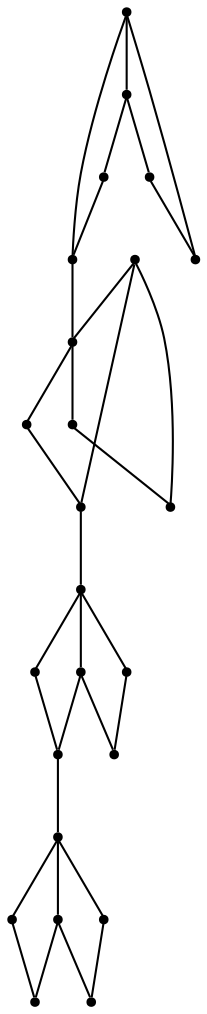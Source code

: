 graph {
  node [shape=point,comment="{\"directed\":false,\"doi\":\"10.1007/978-3-031-22203-0_15\",\"figure\":\"5\"}"]

  v0 [pos="1260.288259997933,385.47924729843396"]
  v1 [pos="1260.2893727952428,467.7120530040226"]
  v2 [pos="1198.6116916665346,385.47924729843396"]
  v3 [pos="1198.6116916665346,426.5978121309332"]
  v4 [pos="1198.6128044638444,467.71612261287896"]
  v5 [pos="1136.9321028852958,426.5978121309332"]
  v6 [pos="917.3701035702865,323.94091132829044"]
  v7 [pos="917.3701035702863,406.17397138443266"]
  v8 [pos="855.6935988273059,323.94091132829044"]
  v9 [pos="855.6905147890475,365.0594761607897"]
  v10 [pos="855.6935988273059,406.17804099328896"]
  v11 [pos="794.014010046067,365.0594761607897"]
  v12 [pos="741.576457275668,283.51824961022027"]
  v13 [pos="679.9000161211051,324.6327448338632"]
  v14 [pos="741.576457275668,365.7513096663625"]
  v15 [pos="679.9000161211051,283.51824961022027"]
  v16 [pos="618.2235113781246,324.6368144427195"]
  v17 [pos="679.9000161211052,365.75130966636243"]
  v18 [pos="564.3774115672993,242.7404906740726"]
  v19 [pos="502.7009386185276,283.86416636300663"]
  v20 [pos="564.3774115672993,324.9786615866496"]
  v21 [pos="502.7009386185275,242.74153192165107"]
  v22 [pos="441.024433875547,283.85905550657185"]
  v23 [pos="502.7009386185276,324.9786615866496"]

  v22 -- v23 [id="-4",pos="441.024433875547,283.85905550657185 502.7009386185276,324.9786615866496 502.7009386185276,324.9786615866496 502.7009386185276,324.9786615866496"]
  v22 -- v21 [id="-5",pos="441.024433875547,283.85905550657185 502.7009386185275,242.74153192165107 502.7009386185275,242.74153192165107 502.7009386185275,242.74153192165107"]
  v23 -- v20 [id="-6",pos="502.7009386185276,324.9786615866496 564.3774115672993,324.9786615866496 564.3774115672993,324.9786615866496 564.3774115672993,324.9786615866496"]
  v19 -- v22 [id="-7",pos="502.7009386185276,283.86416636300663 441.024433875547,283.85905550657185 441.024433875547,283.85905550657185 441.024433875547,283.85905550657185"]
  v19 -- v20 [id="-8",pos="502.7009386185276,283.86416636300663 564.3774115672993,324.9786615866496 564.3774115672993,324.9786615866496 564.3774115672993,324.9786615866496"]
  v21 -- v18 [id="-9",pos="502.7009386185275,242.74153192165107 564.3774115672993,242.7404906740726 564.3774115672993,242.7404906740726 564.3774115672993,242.7404906740726"]
  v20 -- v16 [id="-11",pos="564.3774115672993,324.9786615866496 618.2235113781246,324.6368144427195 618.2235113781246,324.6368144427195 618.2235113781246,324.6368144427195"]
  v18 -- v19 [id="-12",pos="564.3774115672993,242.7404906740726 502.7009386185276,283.86416636300663 502.7009386185276,283.86416636300663 502.7009386185276,283.86416636300663"]
  v16 -- v17 [id="-13",pos="618.2235113781246,324.6368144427195 679.9000161211052,365.75130966636243 679.9000161211052,365.75130966636243 679.9000161211052,365.75130966636243"]
  v16 -- v15 [id="-14",pos="618.2235113781246,324.6368144427195 679.9000161211051,283.51824961022027 679.9000161211051,283.51824961022027 679.9000161211051,283.51824961022027"]
  v17 -- v14 [id="-15",pos="679.9000161211052,365.75130966636243 741.576457275668,365.7513096663625 741.576457275668,365.7513096663625 741.576457275668,365.7513096663625"]
  v13 -- v14 [id="-16",pos="679.9000161211051,324.6327448338632 741.576457275668,365.7513096663625 741.576457275668,365.7513096663625 741.576457275668,365.7513096663625"]
  v13 -- v16 [id="-17",pos="679.9000161211051,324.6327448338632 618.2235113781246,324.6368144427195 618.2235113781246,324.6368144427195 618.2235113781246,324.6368144427195"]
  v15 -- v12 [id="-18",pos="679.9000161211051,283.51824961022027 741.576457275668,283.51824961022027 741.576457275668,283.51824961022027 741.576457275668,283.51824961022027"]
  v14 -- v11 [id="-19",pos="741.576457275668,365.7513096663625 794.014010046067,365.0594761607897 794.014010046067,365.0594761607897 794.014010046067,365.0594761607897"]
  v12 -- v13 [id="-21",pos="741.576457275668,283.51824961022027 679.9000161211051,324.6327448338632 679.9000161211051,324.6327448338632 679.9000161211051,324.6327448338632"]
  v11 -- v9 [id="-22",pos="794.014010046067,365.0594761607897 855.6905147890475,365.0594761607897 855.6905147890475,365.0594761607897 855.6905147890475,365.0594761607897"]
  v11 -- v8 [id="-23",pos="794.014010046067,365.0594761607897 855.6935988273059,323.94091132829044 855.6935988273059,323.94091132829044 855.6935988273059,323.94091132829044"]
  v11 -- v10 [id="-24",pos="794.014010046067,365.0594761607897 855.6935988273059,406.17804099328896 855.6935988273059,406.17804099328896 855.6935988273059,406.17804099328896"]
  v10 -- v7 [id="-25",pos="855.6935988273059,406.17804099328896 917.3701035702863,406.17397138443266 917.3701035702863,406.17397138443266 917.3701035702863,406.17397138443266"]
  v9 -- v7 [id="-26",pos="855.6905147890475,365.0594761607897 917.3701035702863,406.17397138443266 917.3701035702863,406.17397138443266 917.3701035702863,406.17397138443266"]
  v9 -- v6 [id="-27",pos="855.6905147890475,365.0594761607897 917.3701035702865,323.94091132829044 917.3701035702865,323.94091132829044 917.3701035702865,323.94091132829044"]
  v8 -- v6 [id="-28",pos="855.6935988273059,323.94091132829044 917.3701035702865,323.94091132829044 917.3701035702865,323.94091132829044 917.3701035702865,323.94091132829044"]
  v7 -- v5 [id="-29",pos="917.3701035702863,406.17397138443266 970.3379519500772,405.93631258598793 970.3379519500772,405.93631258598793 970.3379519500772,405.93631258598793 1082.8308863426664,426.17253800544876 1082.8308863426664,426.17253800544876 1082.8308863426664,426.17253800544876 1136.9321028852958,426.5978121309332 1136.9321028852958,426.5978121309332 1136.9321028852958,426.5978121309332"]
  v5 -- v4 [id="-31",pos="1136.9321028852958,426.5978121309332 1198.6128044638444,467.71612261287896 1198.6128044638444,467.71612261287896 1198.6128044638444,467.71612261287896"]
  v5 -- v3 [id="-32",pos="1136.9321028852958,426.5978121309332 1198.6116916665346,426.5978121309332 1198.6116916665346,426.5978121309332 1198.6116916665346,426.5978121309332"]
  v5 -- v2 [id="-33",pos="1136.9321028852958,426.5978121309332 1198.6116916665346,385.47924729843396 1198.6116916665346,385.47924729843396 1198.6116916665346,385.47924729843396"]
  v4 -- v1 [id="-34",pos="1198.6128044638444,467.71612261287896 1260.2893727952428,467.7120530040226 1260.2893727952428,467.7120530040226 1260.2893727952428,467.7120530040226"]
  v3 -- v1 [id="-35",pos="1198.6116916665346,426.5978121309332 1260.2893727952428,467.7120530040226 1260.2893727952428,467.7120530040226 1260.2893727952428,467.7120530040226"]
  v3 -- v0 [id="-36",pos="1198.6116916665346,426.5978121309332 1260.288259997933,385.47924729843396 1260.288259997933,385.47924729843396 1260.288259997933,385.47924729843396"]
  v2 -- v0 [id="-37",pos="1198.6116916665346,385.47924729843396 1260.288259997933,385.47924729843396 1260.288259997933,385.47924729843396 1260.288259997933,385.47924729843396"]
}